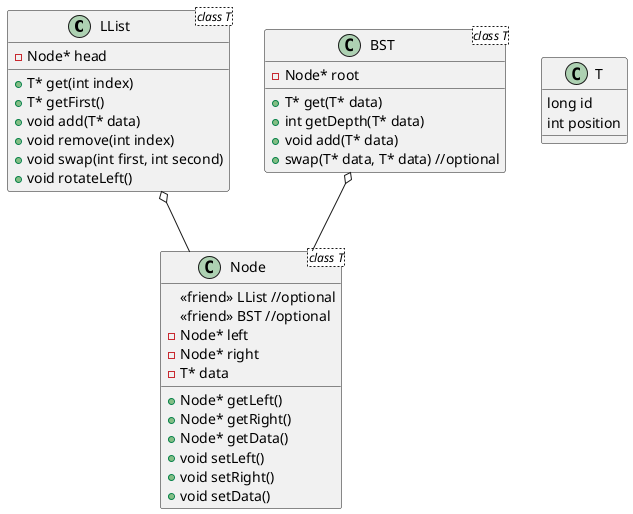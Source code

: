 @startuml
class LList<class T>
class BST<class T>
class Node<class T>
class T

LList o-- Node
BST o-- Node

LList : - Node* head
LList : +T* get(int index)
LList : +T* getFirst()
LList : +void add(T* data)
LList : +void remove(int index)
LList : +void swap(int first, int second)
LList : +void rotateLeft()


BST : -Node* root
BST : +T* get(T* data)
BST : +int getDepth(T* data)
BST : +void add(T* data)
BST : +swap(T* data, T* data) //optional


Node : <<friend>> LList //optional
Node : <<friend>> BST //optional
Node : -Node* left
Node : -Node* right
Node : -T* data
Node : +Node* getLeft()
Node : +Node* getRight()
Node : +Node* getData()
Node : +void setLeft()
Node : +void setRight()
Node : +void setData()

T : long id
T : int position
@enduml
